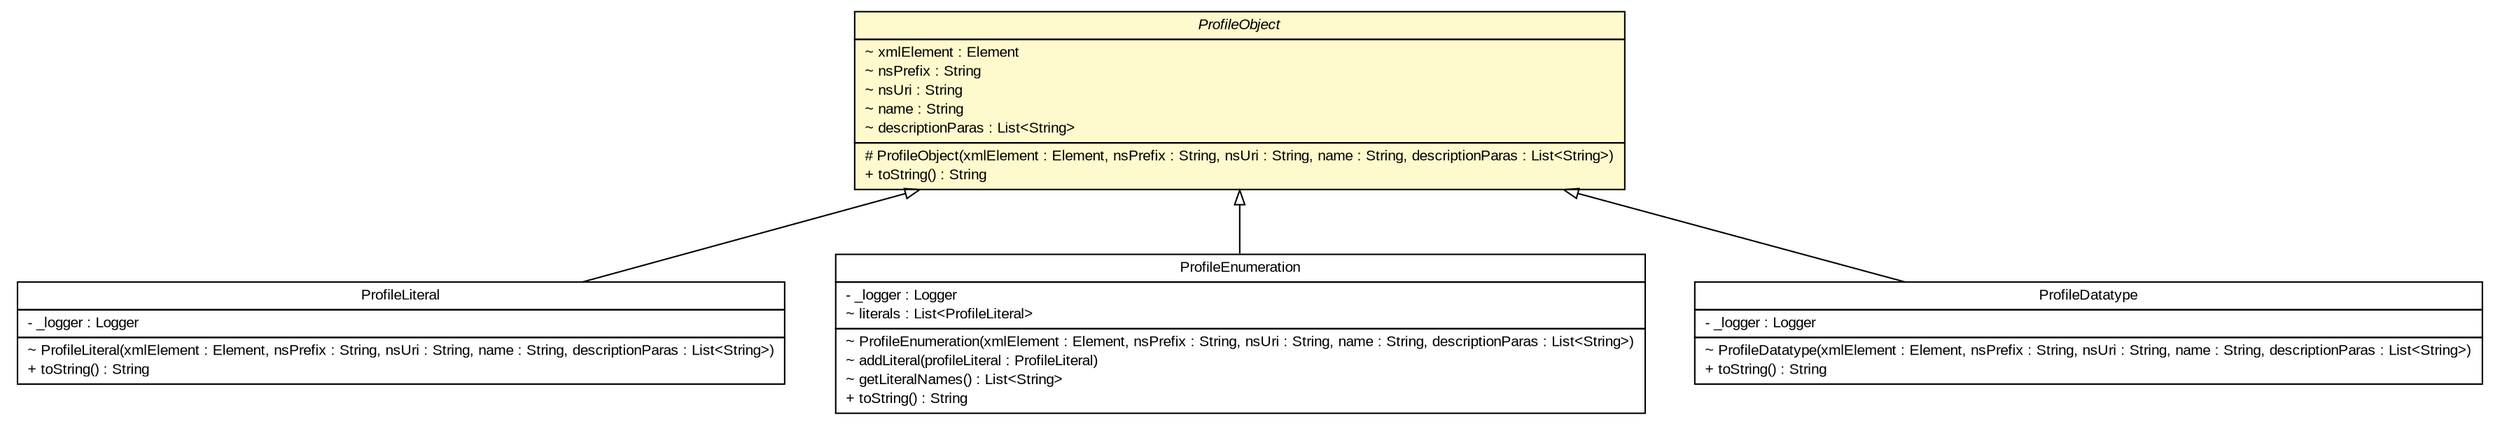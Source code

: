 #!/usr/local/bin/dot
#
# Class diagram 
# Generated by UMLGraph version R5_6_6-6-g3bdff0 (http://www.umlgraph.org/)
#

digraph G {
	edge [fontname="arial",fontsize=10,labelfontname="arial",labelfontsize=10];
	node [fontname="arial",fontsize=10,shape=plaintext];
	nodesep=0.25;
	ranksep=0.5;
	// org.tanjakostic.jcleancim.experimental.builder.xsd.ProfileObject
	c163909 [label=<<table title="org.tanjakostic.jcleancim.experimental.builder.xsd.ProfileObject" border="0" cellborder="1" cellspacing="0" cellpadding="2" port="p" bgcolor="lemonChiffon" href="./ProfileObject.html">
		<tr><td><table border="0" cellspacing="0" cellpadding="1">
<tr><td align="center" balign="center"><font face="Arial Italic"> ProfileObject </font></td></tr>
		</table></td></tr>
		<tr><td><table border="0" cellspacing="0" cellpadding="1">
<tr><td align="left" balign="left"> ~ xmlElement : Element </td></tr>
<tr><td align="left" balign="left"> ~ nsPrefix : String </td></tr>
<tr><td align="left" balign="left"> ~ nsUri : String </td></tr>
<tr><td align="left" balign="left"> ~ name : String </td></tr>
<tr><td align="left" balign="left"> ~ descriptionParas : List&lt;String&gt; </td></tr>
		</table></td></tr>
		<tr><td><table border="0" cellspacing="0" cellpadding="1">
<tr><td align="left" balign="left"> # ProfileObject(xmlElement : Element, nsPrefix : String, nsUri : String, name : String, descriptionParas : List&lt;String&gt;) </td></tr>
<tr><td align="left" balign="left"> + toString() : String </td></tr>
		</table></td></tr>
		</table>>, URL="./ProfileObject.html", fontname="arial", fontcolor="black", fontsize=10.0];
	// org.tanjakostic.jcleancim.experimental.builder.xsd.ProfileLiteral
	c163910 [label=<<table title="org.tanjakostic.jcleancim.experimental.builder.xsd.ProfileLiteral" border="0" cellborder="1" cellspacing="0" cellpadding="2" port="p" href="./ProfileLiteral.html">
		<tr><td><table border="0" cellspacing="0" cellpadding="1">
<tr><td align="center" balign="center"> ProfileLiteral </td></tr>
		</table></td></tr>
		<tr><td><table border="0" cellspacing="0" cellpadding="1">
<tr><td align="left" balign="left"> - _logger : Logger </td></tr>
		</table></td></tr>
		<tr><td><table border="0" cellspacing="0" cellpadding="1">
<tr><td align="left" balign="left"> ~ ProfileLiteral(xmlElement : Element, nsPrefix : String, nsUri : String, name : String, descriptionParas : List&lt;String&gt;) </td></tr>
<tr><td align="left" balign="left"> + toString() : String </td></tr>
		</table></td></tr>
		</table>>, URL="./ProfileLiteral.html", fontname="arial", fontcolor="black", fontsize=10.0];
	// org.tanjakostic.jcleancim.experimental.builder.xsd.ProfileEnumeration
	c163911 [label=<<table title="org.tanjakostic.jcleancim.experimental.builder.xsd.ProfileEnumeration" border="0" cellborder="1" cellspacing="0" cellpadding="2" port="p" href="./ProfileEnumeration.html">
		<tr><td><table border="0" cellspacing="0" cellpadding="1">
<tr><td align="center" balign="center"> ProfileEnumeration </td></tr>
		</table></td></tr>
		<tr><td><table border="0" cellspacing="0" cellpadding="1">
<tr><td align="left" balign="left"> - _logger : Logger </td></tr>
<tr><td align="left" balign="left"> ~ literals : List&lt;ProfileLiteral&gt; </td></tr>
		</table></td></tr>
		<tr><td><table border="0" cellspacing="0" cellpadding="1">
<tr><td align="left" balign="left"> ~ ProfileEnumeration(xmlElement : Element, nsPrefix : String, nsUri : String, name : String, descriptionParas : List&lt;String&gt;) </td></tr>
<tr><td align="left" balign="left"> ~ addLiteral(profileLiteral : ProfileLiteral) </td></tr>
<tr><td align="left" balign="left"> ~ getLiteralNames() : List&lt;String&gt; </td></tr>
<tr><td align="left" balign="left"> + toString() : String </td></tr>
		</table></td></tr>
		</table>>, URL="./ProfileEnumeration.html", fontname="arial", fontcolor="black", fontsize=10.0];
	// org.tanjakostic.jcleancim.experimental.builder.xsd.ProfileDatatype
	c163912 [label=<<table title="org.tanjakostic.jcleancim.experimental.builder.xsd.ProfileDatatype" border="0" cellborder="1" cellspacing="0" cellpadding="2" port="p" href="./ProfileDatatype.html">
		<tr><td><table border="0" cellspacing="0" cellpadding="1">
<tr><td align="center" balign="center"> ProfileDatatype </td></tr>
		</table></td></tr>
		<tr><td><table border="0" cellspacing="0" cellpadding="1">
<tr><td align="left" balign="left"> - _logger : Logger </td></tr>
		</table></td></tr>
		<tr><td><table border="0" cellspacing="0" cellpadding="1">
<tr><td align="left" balign="left"> ~ ProfileDatatype(xmlElement : Element, nsPrefix : String, nsUri : String, name : String, descriptionParas : List&lt;String&gt;) </td></tr>
<tr><td align="left" balign="left"> + toString() : String </td></tr>
		</table></td></tr>
		</table>>, URL="./ProfileDatatype.html", fontname="arial", fontcolor="black", fontsize=10.0];
	//org.tanjakostic.jcleancim.experimental.builder.xsd.ProfileLiteral extends org.tanjakostic.jcleancim.experimental.builder.xsd.ProfileObject
	c163909:p -> c163910:p [dir=back,arrowtail=empty];
	//org.tanjakostic.jcleancim.experimental.builder.xsd.ProfileEnumeration extends org.tanjakostic.jcleancim.experimental.builder.xsd.ProfileObject
	c163909:p -> c163911:p [dir=back,arrowtail=empty];
	//org.tanjakostic.jcleancim.experimental.builder.xsd.ProfileDatatype extends org.tanjakostic.jcleancim.experimental.builder.xsd.ProfileObject
	c163909:p -> c163912:p [dir=back,arrowtail=empty];
}

